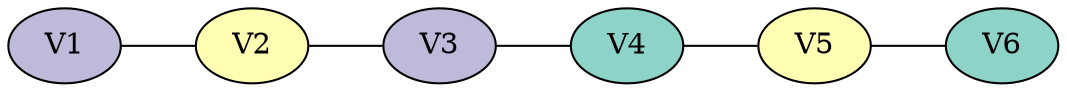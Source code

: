 graph colored {
node [style=filled colorscheme="set312"];
rankdir=RL;
V2--V1;
V3--V2;
V4--V3;
V5--V4;
V6--V5;
V1[fillcolor="3"];
V2[fillcolor="2"];
V3[fillcolor="3"];
V4[fillcolor="1"];
V5[fillcolor="2"];
V6[fillcolor="1"];
}
